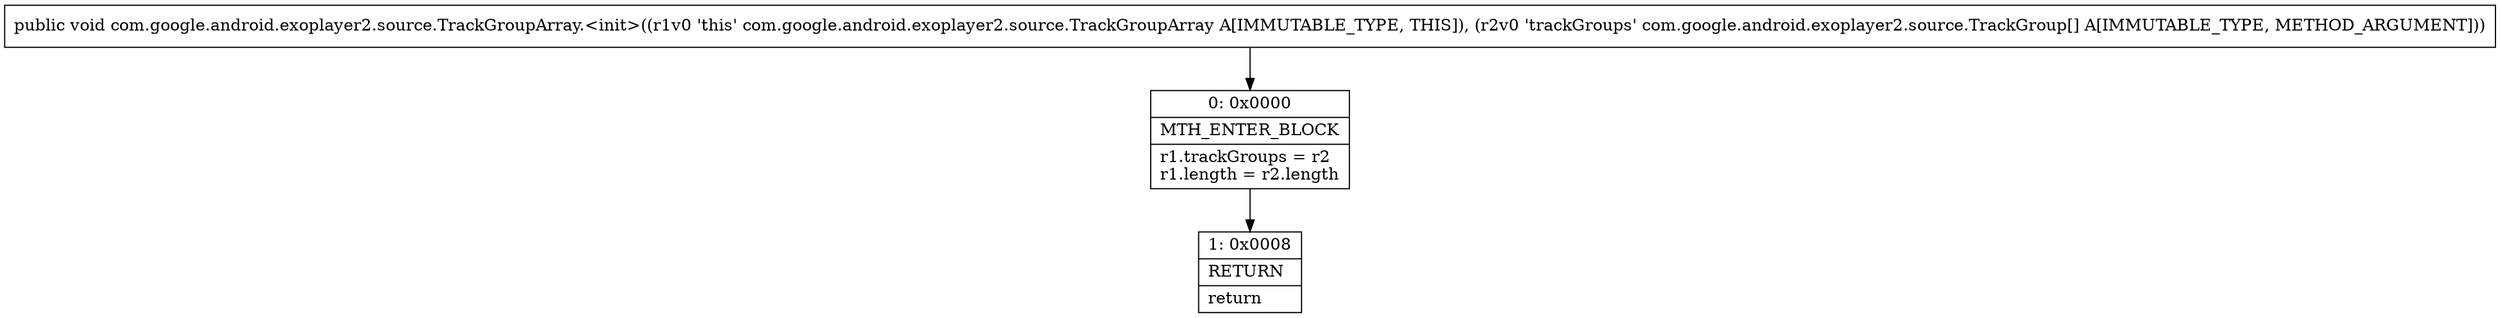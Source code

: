 digraph "CFG forcom.google.android.exoplayer2.source.TrackGroupArray.\<init\>([Lcom\/google\/android\/exoplayer2\/source\/TrackGroup;)V" {
Node_0 [shape=record,label="{0\:\ 0x0000|MTH_ENTER_BLOCK\l|r1.trackGroups = r2\lr1.length = r2.length\l}"];
Node_1 [shape=record,label="{1\:\ 0x0008|RETURN\l|return\l}"];
MethodNode[shape=record,label="{public void com.google.android.exoplayer2.source.TrackGroupArray.\<init\>((r1v0 'this' com.google.android.exoplayer2.source.TrackGroupArray A[IMMUTABLE_TYPE, THIS]), (r2v0 'trackGroups' com.google.android.exoplayer2.source.TrackGroup[] A[IMMUTABLE_TYPE, METHOD_ARGUMENT])) }"];
MethodNode -> Node_0;
Node_0 -> Node_1;
}

